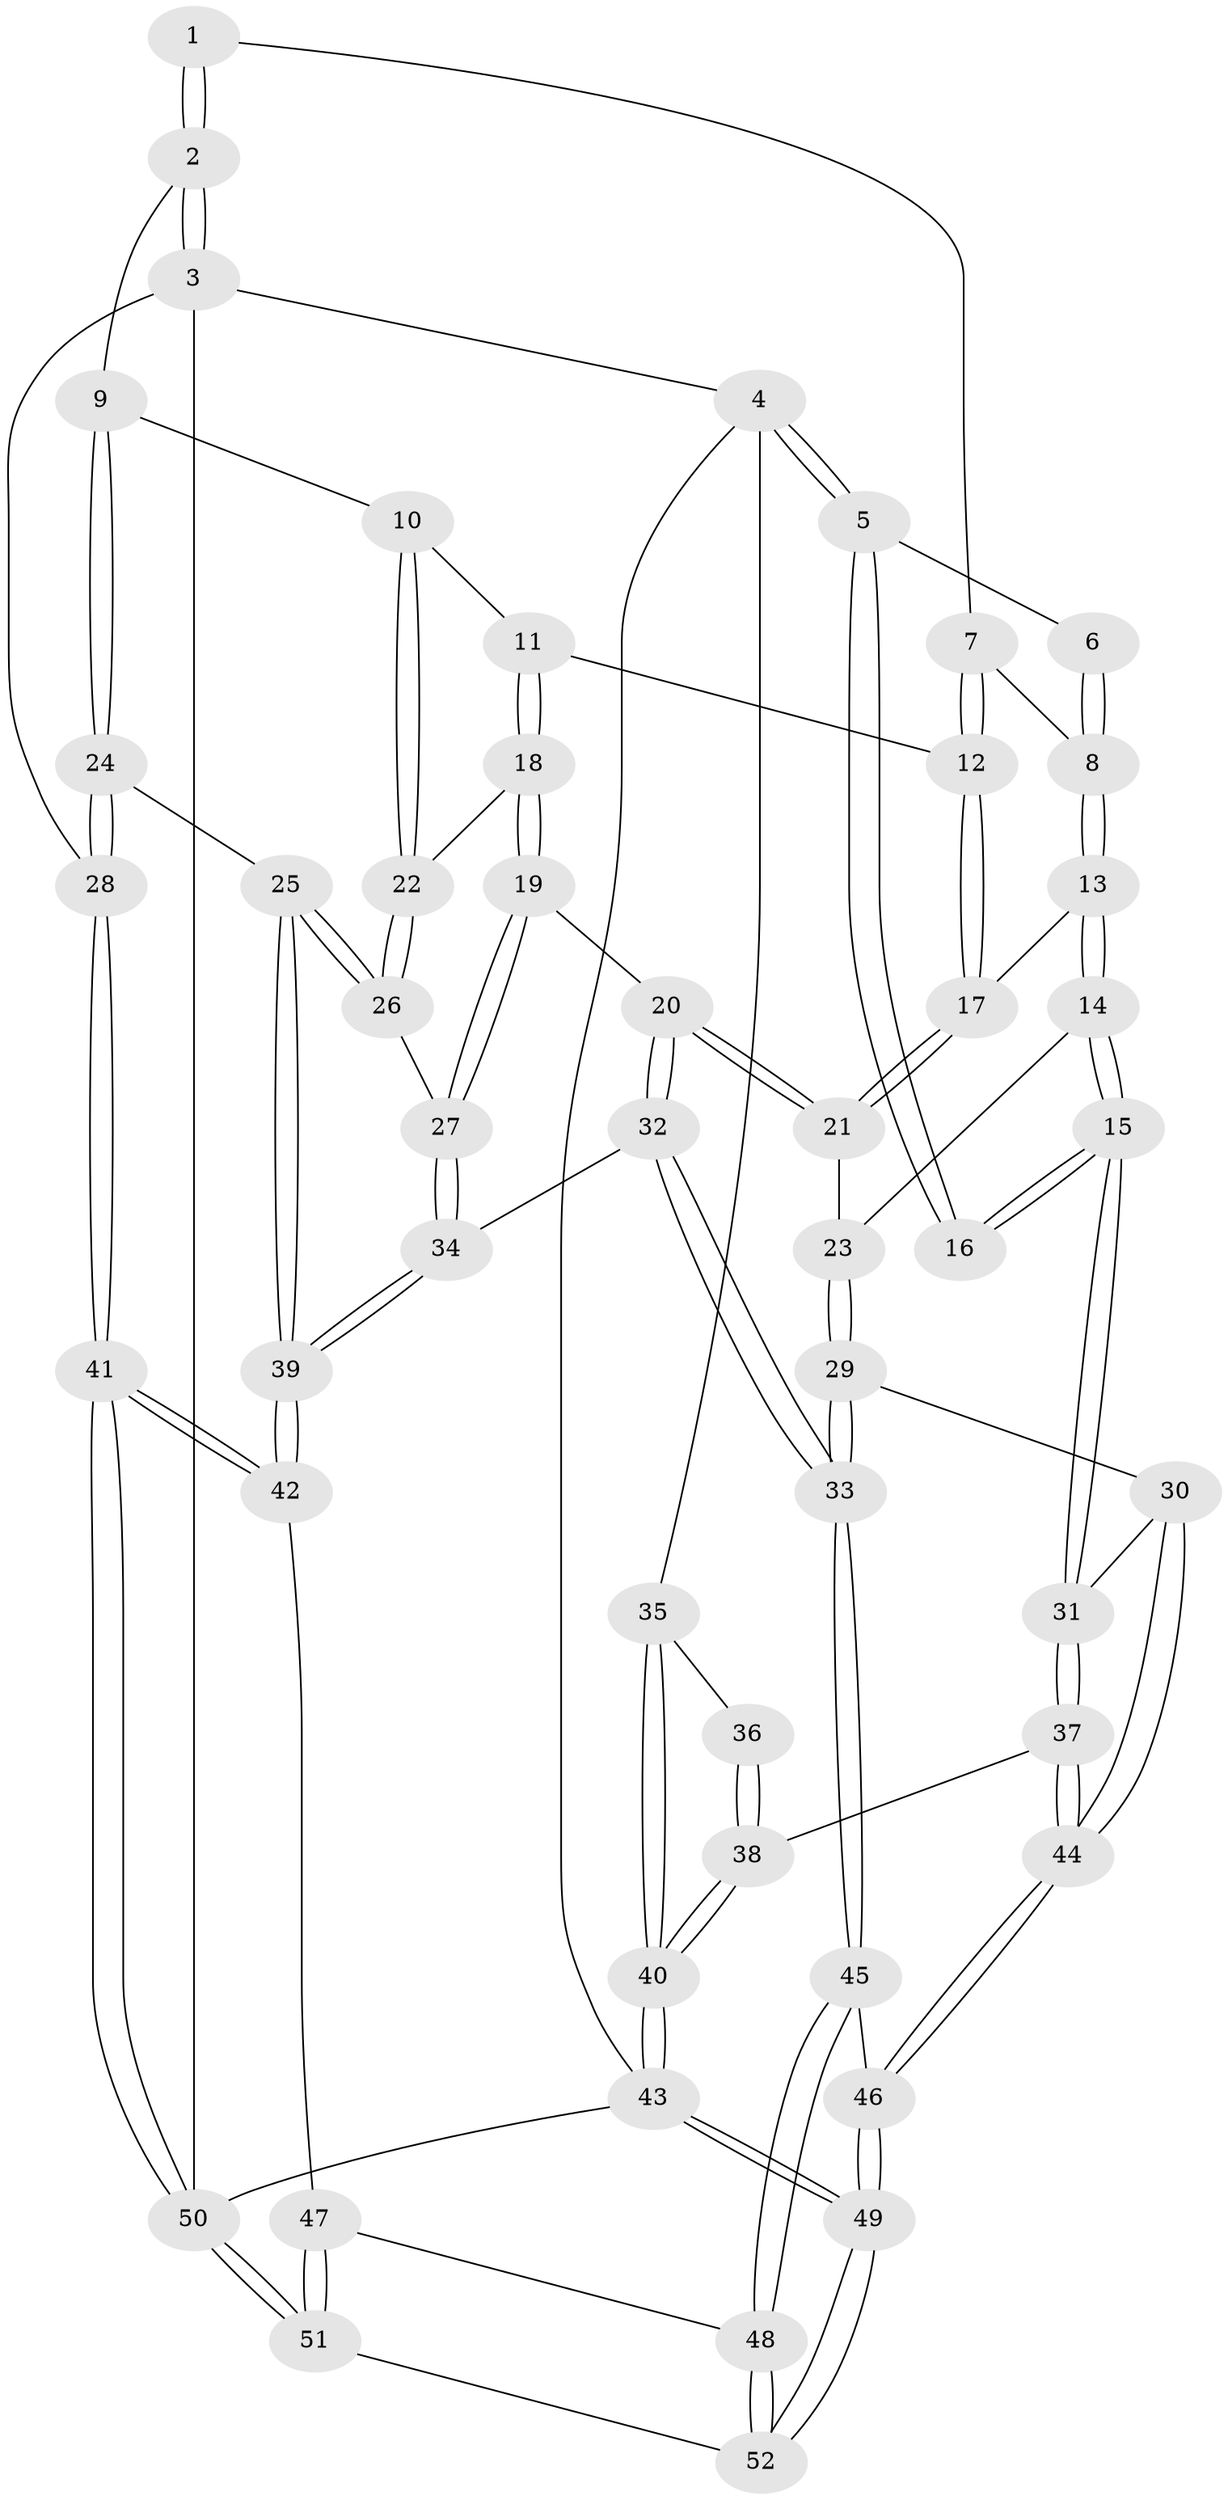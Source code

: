 // Generated by graph-tools (version 1.1) at 2025/11/02/27/25 16:11:55]
// undirected, 52 vertices, 127 edges
graph export_dot {
graph [start="1"]
  node [color=gray90,style=filled];
  1 [pos="+0.7803489166372831+0"];
  2 [pos="+1+0"];
  3 [pos="+1+0"];
  4 [pos="+0+0"];
  5 [pos="+0.1872225956062223+0"];
  6 [pos="+0.3675945068663882+0"];
  7 [pos="+0.6068026638060979+0.07909377510277331"];
  8 [pos="+0.4341306580071963+0"];
  9 [pos="+1+0"];
  10 [pos="+0.8747493777442126+0.0474129682282363"];
  11 [pos="+0.7038566046417734+0.15352600524084023"];
  12 [pos="+0.6155364222904302+0.14070655859362366"];
  13 [pos="+0.4555114700796086+0.16799465711689957"];
  14 [pos="+0.4158955739919812+0.20329879155825048"];
  15 [pos="+0.2345013511465638+0.2833173487898295"];
  16 [pos="+0.1762229821446001+0.21848421792798361"];
  17 [pos="+0.53583230420701+0.19075982113928508"];
  18 [pos="+0.6968238404953032+0.23198111386586906"];
  19 [pos="+0.6548920190389229+0.30298026086687213"];
  20 [pos="+0.5992568471171019+0.31191751360556974"];
  21 [pos="+0.5937726841493416+0.3070620117462777"];
  22 [pos="+0.7925237640116184+0.27345861238868874"];
  23 [pos="+0.47675084724169653+0.33093060126122126"];
  24 [pos="+0.8837246002850283+0.40323181241080447"];
  25 [pos="+0.8451311136629661+0.4004739042702299"];
  26 [pos="+0.8083746625450464+0.392144879163226"];
  27 [pos="+0.7960769286618186+0.39468802821564"];
  28 [pos="+1+0.6131145286749066"];
  29 [pos="+0.38156184154617895+0.5180017633039614"];
  30 [pos="+0.35929351448343+0.5102243824057556"];
  31 [pos="+0.25332139928797914+0.42693508600950913"];
  32 [pos="+0.5508830149837791+0.5900036126999849"];
  33 [pos="+0.514576464131896+0.6012148645325681"];
  34 [pos="+0.5761330302483483+0.5910619363110078"];
  35 [pos="+0+0.23920009278218074"];
  36 [pos="+0.13455220919125183+0.22416992025504526"];
  37 [pos="+0+0.5920952368104627"];
  38 [pos="+0+0.5939741300495309"];
  39 [pos="+0.7638503142421537+0.6868818800176221"];
  40 [pos="+0+0.5998155863070305"];
  41 [pos="+1+0.815490728217938"];
  42 [pos="+0.7719400453333684+0.6924165583657448"];
  43 [pos="+0+1"];
  44 [pos="+0.17997903964430087+0.7518375457972702"];
  45 [pos="+0.45037069330571045+0.832333852888619"];
  46 [pos="+0.18907990140340247+0.7720537842786934"];
  47 [pos="+0.6654742079872801+0.8768419137996357"];
  48 [pos="+0.45607711625000696+0.86012773272286"];
  49 [pos="+0+1"];
  50 [pos="+1+1"];
  51 [pos="+1+1"];
  52 [pos="+0.4147497687299842+1"];
  1 -- 2;
  1 -- 2;
  1 -- 7;
  2 -- 3;
  2 -- 3;
  2 -- 9;
  3 -- 4;
  3 -- 28;
  3 -- 50;
  4 -- 5;
  4 -- 5;
  4 -- 35;
  4 -- 43;
  5 -- 6;
  5 -- 16;
  5 -- 16;
  6 -- 8;
  6 -- 8;
  7 -- 8;
  7 -- 12;
  7 -- 12;
  8 -- 13;
  8 -- 13;
  9 -- 10;
  9 -- 24;
  9 -- 24;
  10 -- 11;
  10 -- 22;
  10 -- 22;
  11 -- 12;
  11 -- 18;
  11 -- 18;
  12 -- 17;
  12 -- 17;
  13 -- 14;
  13 -- 14;
  13 -- 17;
  14 -- 15;
  14 -- 15;
  14 -- 23;
  15 -- 16;
  15 -- 16;
  15 -- 31;
  15 -- 31;
  17 -- 21;
  17 -- 21;
  18 -- 19;
  18 -- 19;
  18 -- 22;
  19 -- 20;
  19 -- 27;
  19 -- 27;
  20 -- 21;
  20 -- 21;
  20 -- 32;
  20 -- 32;
  21 -- 23;
  22 -- 26;
  22 -- 26;
  23 -- 29;
  23 -- 29;
  24 -- 25;
  24 -- 28;
  24 -- 28;
  25 -- 26;
  25 -- 26;
  25 -- 39;
  25 -- 39;
  26 -- 27;
  27 -- 34;
  27 -- 34;
  28 -- 41;
  28 -- 41;
  29 -- 30;
  29 -- 33;
  29 -- 33;
  30 -- 31;
  30 -- 44;
  30 -- 44;
  31 -- 37;
  31 -- 37;
  32 -- 33;
  32 -- 33;
  32 -- 34;
  33 -- 45;
  33 -- 45;
  34 -- 39;
  34 -- 39;
  35 -- 36;
  35 -- 40;
  35 -- 40;
  36 -- 38;
  36 -- 38;
  37 -- 38;
  37 -- 44;
  37 -- 44;
  38 -- 40;
  38 -- 40;
  39 -- 42;
  39 -- 42;
  40 -- 43;
  40 -- 43;
  41 -- 42;
  41 -- 42;
  41 -- 50;
  41 -- 50;
  42 -- 47;
  43 -- 49;
  43 -- 49;
  43 -- 50;
  44 -- 46;
  44 -- 46;
  45 -- 46;
  45 -- 48;
  45 -- 48;
  46 -- 49;
  46 -- 49;
  47 -- 48;
  47 -- 51;
  47 -- 51;
  48 -- 52;
  48 -- 52;
  49 -- 52;
  49 -- 52;
  50 -- 51;
  50 -- 51;
  51 -- 52;
}
